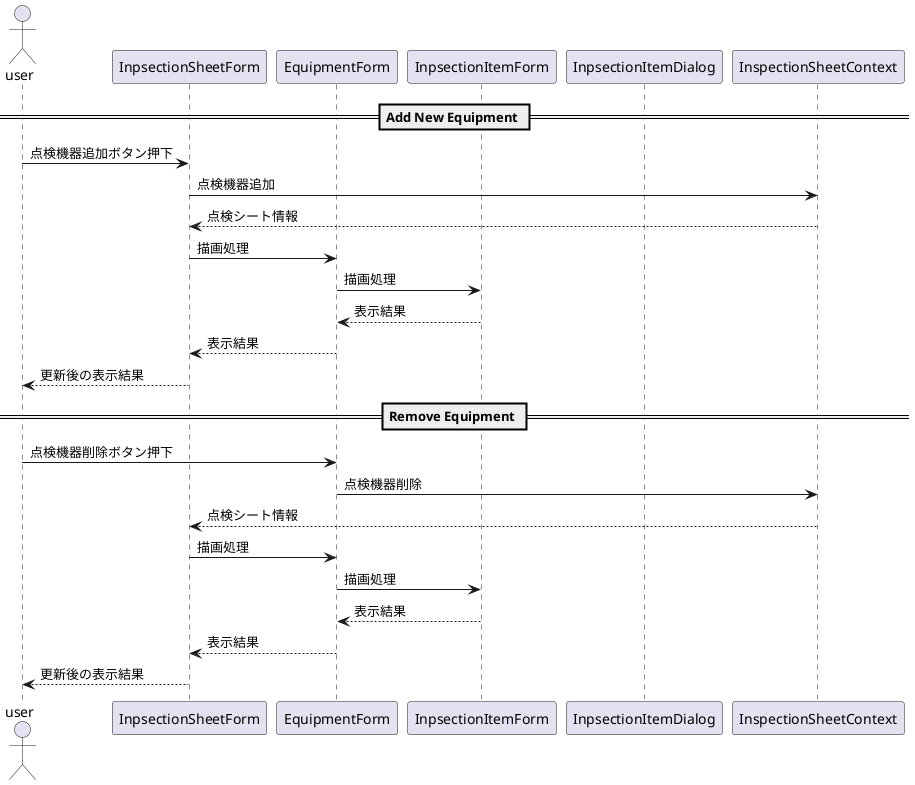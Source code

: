 @startuml sequence-diagram

actor user
participant InpsectionSheetForm as sheetForm
participant EquipmentForm as equipForm
participant InpsectionItemForm as itemForm
participant InpsectionItemDialog as itemDialog
participant InspectionSheetContext as sheetContext

== Add New Equipment ==
user -> sheetForm : 点検機器追加ボタン押下
sheetForm -> sheetContext : 点検機器追加
sheetForm <-- sheetContext : 点検シート情報
sheetForm -> equipForm : 描画処理
equipForm -> itemForm : 描画処理
equipForm <-- itemForm : 表示結果
sheetForm <-- equipForm : 表示結果
user <-- sheetForm : 更新後の表示結果

== Remove Equipment ==
user -> equipForm : 点検機器削除ボタン押下
equipForm -> sheetContext : 点検機器削除
sheetForm <-- sheetContext : 点検シート情報
sheetForm -> equipForm : 描画処理
equipForm -> itemForm : 描画処理
equipForm <-- itemForm : 表示結果
sheetForm <-- equipForm : 表示結果
user <-- sheetForm : 更新後の表示結果
@enduml
